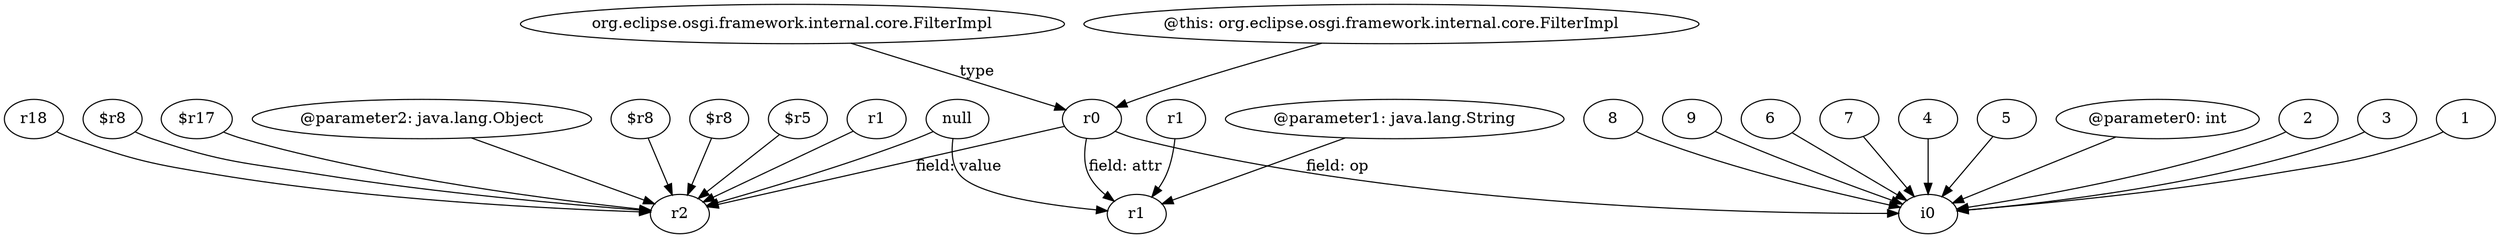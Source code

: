 digraph g {
0[label="$r8"]
1[label="r2"]
0->1[label=""]
2[label="$r8"]
2->1[label=""]
3[label="r1"]
4[label="r1"]
3->4[label=""]
5[label="6"]
6[label="i0"]
5->6[label=""]
7[label="7"]
7->6[label=""]
8[label="4"]
8->6[label=""]
9[label="$r8"]
9->1[label=""]
10[label="5"]
10->6[label=""]
11[label="@parameter0: int"]
11->6[label=""]
12[label="2"]
12->6[label=""]
13[label="r0"]
13->6[label="field: op"]
14[label="3"]
14->6[label=""]
15[label="r1"]
15->1[label=""]
16[label="1"]
16->6[label=""]
17[label="$r17"]
17->1[label=""]
13->1[label="field: value"]
18[label="org.eclipse.osgi.framework.internal.core.FilterImpl"]
18->13[label="type"]
19[label="8"]
19->6[label=""]
20[label="9"]
20->6[label=""]
13->4[label="field: attr"]
21[label="r18"]
21->1[label=""]
22[label="@parameter1: java.lang.String"]
22->4[label=""]
23[label="@parameter2: java.lang.Object"]
23->1[label=""]
24[label="null"]
24->1[label=""]
25[label="$r5"]
25->1[label=""]
26[label="@this: org.eclipse.osgi.framework.internal.core.FilterImpl"]
26->13[label=""]
24->4[label=""]
}